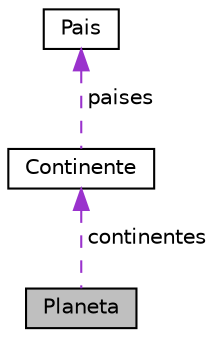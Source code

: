digraph "Planeta"
{
 // LATEX_PDF_SIZE
  edge [fontname="Helvetica",fontsize="10",labelfontname="Helvetica",labelfontsize="10"];
  node [fontname="Helvetica",fontsize="10",shape=record];
  Node1 [label="Planeta",height=0.2,width=0.4,color="black", fillcolor="grey75", style="filled", fontcolor="black",tooltip="Clase que representa un planeta con continentes."];
  Node2 -> Node1 [dir="back",color="darkorchid3",fontsize="10",style="dashed",label=" continentes" ,fontname="Helvetica"];
  Node2 [label="Continente",height=0.2,width=0.4,color="black", fillcolor="white", style="filled",URL="$class_continente.html",tooltip="Clase para gestionar los países dentro de un continente."];
  Node3 -> Node2 [dir="back",color="darkorchid3",fontsize="10",style="dashed",label=" paises" ,fontname="Helvetica"];
  Node3 [label="Pais",height=0.2,width=0.4,color="black", fillcolor="white", style="filled",URL="$class_pais.html",tooltip="Clase base abstracta para representar un país."];
}
